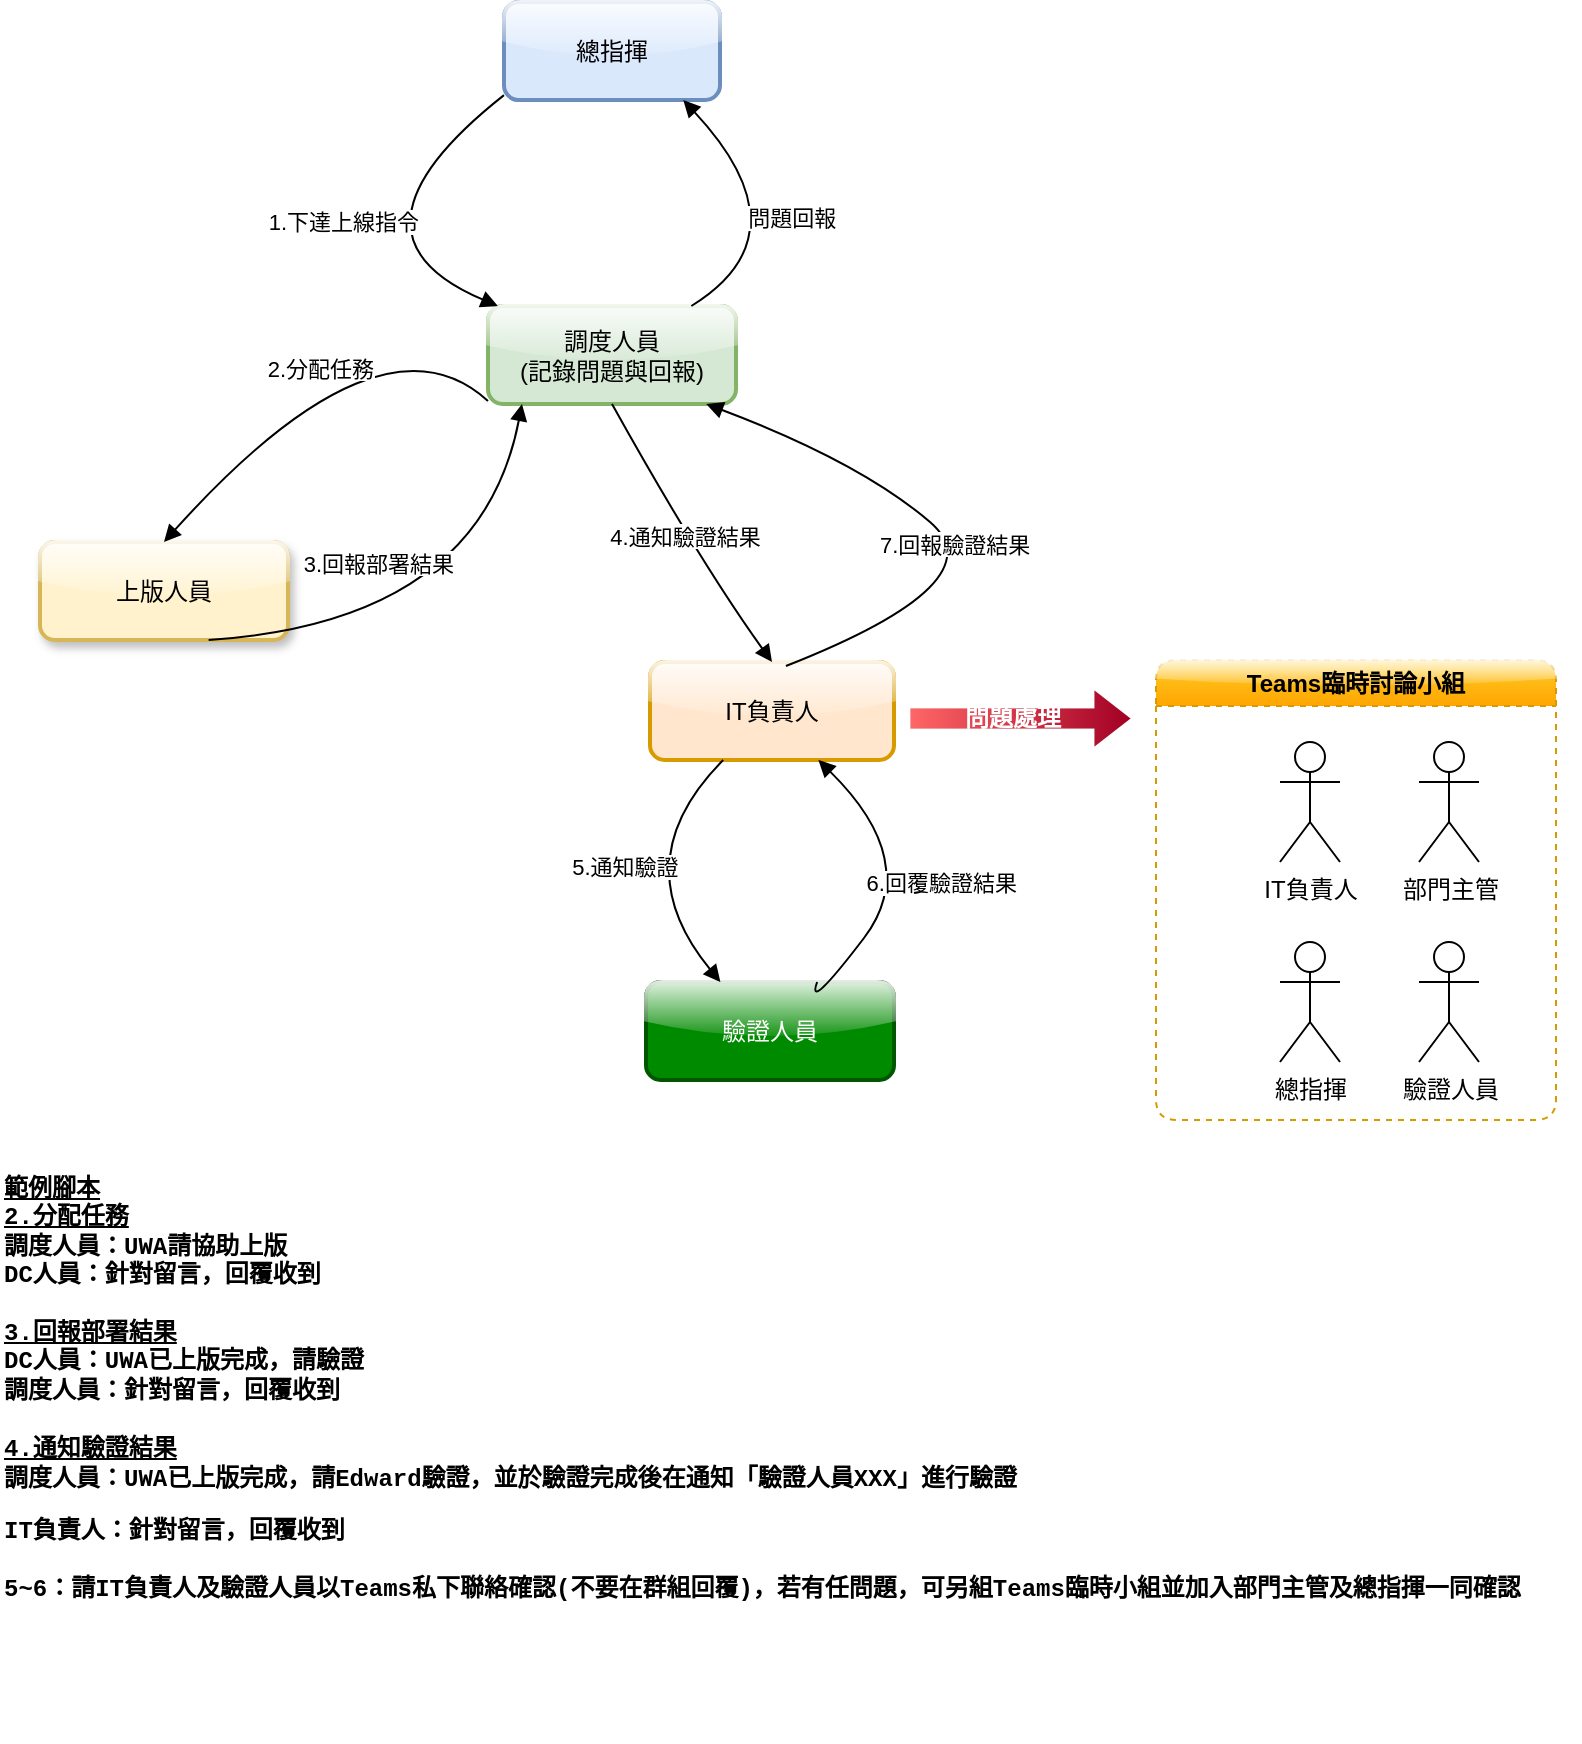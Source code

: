 <mxfile version="25.0.1">
  <diagram name="第 1 页" id="mYaYs236TvE9rineGb29">
    <mxGraphModel dx="1426" dy="797" grid="1" gridSize="10" guides="1" tooltips="1" connect="1" arrows="1" fold="1" page="1" pageScale="1" pageWidth="827" pageHeight="1169" math="0" shadow="0">
      <root>
        <mxCell id="0" />
        <mxCell id="1" parent="0" />
        <mxCell id="1P9cVo6aBzfZuQ1xgT3G-6" value="總指揮" style="whiteSpace=wrap;strokeWidth=2;fillColor=#dae8fc;strokeColor=#6c8ebf;rounded=1;glass=1;" parent="1" vertex="1">
          <mxGeometry x="262" y="40" width="108" height="49" as="geometry" />
        </mxCell>
        <mxCell id="1P9cVo6aBzfZuQ1xgT3G-7" value="調度人員&#xa;(記錄問題與回報)" style="whiteSpace=wrap;strokeWidth=2;fillColor=#d5e8d4;strokeColor=#82b366;rounded=1;glass=1;" parent="1" vertex="1">
          <mxGeometry x="254" y="192" width="124" height="49" as="geometry" />
        </mxCell>
        <mxCell id="1P9cVo6aBzfZuQ1xgT3G-8" value="上版人員" style="whiteSpace=wrap;strokeWidth=2;fillColor=#fff2cc;strokeColor=#d6b656;rounded=1;glass=1;shadow=1;" parent="1" vertex="1">
          <mxGeometry x="30" y="310" width="124" height="49" as="geometry" />
        </mxCell>
        <mxCell id="1P9cVo6aBzfZuQ1xgT3G-9" value="IT負責人" style="whiteSpace=wrap;strokeWidth=2;fillColor=#ffe6cc;strokeColor=#d79b00;rounded=1;glass=1;" parent="1" vertex="1">
          <mxGeometry x="335" y="370" width="122" height="49" as="geometry" />
        </mxCell>
        <mxCell id="1P9cVo6aBzfZuQ1xgT3G-10" value="驗證人員" style="whiteSpace=wrap;strokeWidth=2;fillColor=#008a00;strokeColor=#005700;rounded=1;glass=1;fontColor=#ffffff;" parent="1" vertex="1">
          <mxGeometry x="333" y="530" width="124" height="49" as="geometry" />
        </mxCell>
        <mxCell id="1P9cVo6aBzfZuQ1xgT3G-11" value="1.下達上線指令" style="curved=1;startArrow=none;endArrow=block;exitX=0;exitY=0.95;entryX=0.04;entryY=0;rounded=0;" parent="1" source="1P9cVo6aBzfZuQ1xgT3G-6" target="1P9cVo6aBzfZuQ1xgT3G-7" edge="1">
          <mxGeometry relative="1" as="geometry">
            <Array as="points">
              <mxPoint x="174" y="156" />
            </Array>
          </mxGeometry>
        </mxCell>
        <mxCell id="1P9cVo6aBzfZuQ1xgT3G-12" value="2.分配任務" style="curved=1;startArrow=none;endArrow=block;exitX=0;exitY=0.97;entryX=0.5;entryY=0;rounded=0;" parent="1" source="1P9cVo6aBzfZuQ1xgT3G-7" target="1P9cVo6aBzfZuQ1xgT3G-8" edge="1">
          <mxGeometry relative="1" as="geometry">
            <Array as="points">
              <mxPoint x="200" y="190" />
            </Array>
          </mxGeometry>
        </mxCell>
        <mxCell id="1P9cVo6aBzfZuQ1xgT3G-14" value="5.通知驗證" style="curved=1;startArrow=none;endArrow=block;exitX=0.3;exitY=1;entryX=0.3;entryY=0;rounded=0;" parent="1" source="1P9cVo6aBzfZuQ1xgT3G-9" target="1P9cVo6aBzfZuQ1xgT3G-10" edge="1">
          <mxGeometry relative="1" as="geometry">
            <Array as="points">
              <mxPoint x="321" y="470" />
            </Array>
          </mxGeometry>
        </mxCell>
        <mxCell id="1P9cVo6aBzfZuQ1xgT3G-15" value="6.回覆驗證結果" style="curved=1;startArrow=none;endArrow=block;exitX=0.69;exitY=0;entryX=0.69;entryY=1;rounded=0;" parent="1" source="1P9cVo6aBzfZuQ1xgT3G-10" target="1P9cVo6aBzfZuQ1xgT3G-9" edge="1">
          <mxGeometry x="0.195" y="-14" relative="1" as="geometry">
            <Array as="points">
              <mxPoint x="413" y="546" />
              <mxPoint x="471" y="470" />
            </Array>
            <mxPoint as="offset" />
          </mxGeometry>
        </mxCell>
        <mxCell id="1P9cVo6aBzfZuQ1xgT3G-16" value="4.通知驗證結果" style="curved=1;startArrow=none;endArrow=block;exitX=0.5;exitY=1;rounded=0;exitDx=0;exitDy=0;entryX=0.5;entryY=0;entryDx=0;entryDy=0;" parent="1" source="1P9cVo6aBzfZuQ1xgT3G-7" target="1P9cVo6aBzfZuQ1xgT3G-9" edge="1">
          <mxGeometry x="-0.004" relative="1" as="geometry">
            <Array as="points">
              <mxPoint x="360" y="320" />
            </Array>
            <mxPoint x="330" y="360" as="targetPoint" />
            <mxPoint as="offset" />
          </mxGeometry>
        </mxCell>
        <mxCell id="1P9cVo6aBzfZuQ1xgT3G-18" value="3.回報部署結果" style="curved=1;startArrow=none;endArrow=block;exitX=0.68;exitY=1;entryX=0.137;entryY=1;rounded=0;entryDx=0;entryDy=0;entryPerimeter=0;" parent="1" source="1P9cVo6aBzfZuQ1xgT3G-8" target="1P9cVo6aBzfZuQ1xgT3G-7" edge="1">
          <mxGeometry x="-0.293" y="33" relative="1" as="geometry">
            <Array as="points">
              <mxPoint x="250" y="350" />
            </Array>
            <mxPoint as="offset" />
          </mxGeometry>
        </mxCell>
        <mxCell id="1P9cVo6aBzfZuQ1xgT3G-19" value="7.回報驗證結果" style="curved=1;startArrow=none;endArrow=block;exitX=0.557;exitY=0.041;entryX=0.88;entryY=1;rounded=0;exitDx=0;exitDy=0;exitPerimeter=0;" parent="1" source="1P9cVo6aBzfZuQ1xgT3G-9" target="1P9cVo6aBzfZuQ1xgT3G-7" edge="1">
          <mxGeometry relative="1" as="geometry">
            <Array as="points">
              <mxPoint x="510" y="330" />
              <mxPoint x="440" y="270" />
            </Array>
          </mxGeometry>
        </mxCell>
        <mxCell id="1P9cVo6aBzfZuQ1xgT3G-20" value="問題回報" style="curved=1;startArrow=none;endArrow=block;exitX=0.82;exitY=0;entryX=0.83;entryY=1;rounded=0;" parent="1" source="1P9cVo6aBzfZuQ1xgT3G-7" target="1P9cVo6aBzfZuQ1xgT3G-6" edge="1">
          <mxGeometry relative="1" as="geometry">
            <Array as="points">
              <mxPoint x="414" y="156" />
            </Array>
          </mxGeometry>
        </mxCell>
        <mxCell id="xWWlOde3axq_9Du7qHrp-3" value="問題處理" style="shape=flexArrow;endArrow=classic;html=1;rounded=0;endWidth=18;fillColor=#a20025;strokeColor=#6F0000;gradientDirection=west;labelBackgroundColor=none;fontSize=12;fontFamily=Helvetica;fontStyle=1;textShadow=0;fillStyle=auto;gradientColor=#FF6666;fontColor=#FFFFFF;strokeWidth=0;targetPerimeterSpacing=0;" edge="1" parent="1">
          <mxGeometry x="-0.073" width="50" height="50" relative="1" as="geometry">
            <mxPoint x="465" y="398" as="sourcePoint" />
            <mxPoint x="575" y="398" as="targetPoint" />
            <mxPoint as="offset" />
          </mxGeometry>
        </mxCell>
        <mxCell id="xWWlOde3axq_9Du7qHrp-5" value="IT負責人" style="shape=umlActor;verticalLabelPosition=bottom;verticalAlign=top;html=1;outlineConnect=0;" vertex="1" parent="1">
          <mxGeometry x="650" y="410" width="30" height="60" as="geometry" />
        </mxCell>
        <mxCell id="xWWlOde3axq_9Du7qHrp-6" value="部門主管" style="shape=umlActor;verticalLabelPosition=bottom;verticalAlign=top;html=1;outlineConnect=0;" vertex="1" parent="1">
          <mxGeometry x="719.5" y="410" width="30" height="60" as="geometry" />
        </mxCell>
        <mxCell id="xWWlOde3axq_9Du7qHrp-7" value="總指揮" style="shape=umlActor;verticalLabelPosition=bottom;verticalAlign=top;html=1;outlineConnect=0;" vertex="1" parent="1">
          <mxGeometry x="650" y="510" width="30" height="60" as="geometry" />
        </mxCell>
        <mxCell id="xWWlOde3axq_9Du7qHrp-8" value="驗證人員" style="shape=umlActor;verticalLabelPosition=bottom;verticalAlign=top;html=1;outlineConnect=0;" vertex="1" parent="1">
          <mxGeometry x="719.5" y="510" width="30" height="60" as="geometry" />
        </mxCell>
        <mxCell id="xWWlOde3axq_9Du7qHrp-9" value="Teams臨時討論小組" style="swimlane;whiteSpace=wrap;html=1;startSize=23;fillColor=#ffcd28;strokeColor=#d79b00;swimlaneFillColor=none;gradientColor=#ffa500;rounded=1;shadow=0;glass=1;dashed=1;" vertex="1" parent="1">
          <mxGeometry x="588" y="369" width="200" height="230" as="geometry" />
        </mxCell>
        <mxCell id="xWWlOde3axq_9Du7qHrp-11" value="&lt;div&gt;&lt;span&gt;&lt;u&gt;範例腳本&lt;/u&gt;&lt;/span&gt;&lt;/div&gt;&lt;div&gt;&lt;span&gt;&lt;u&gt;2.分配任務&lt;/u&gt;&lt;/span&gt;&lt;/div&gt;調度人員：UWA請協助上版&lt;div&gt;DC人員：&lt;span style=&quot;background-color: initial;&quot;&gt;針對留言，回覆收到&lt;/span&gt;&lt;/div&gt;&lt;div&gt;&lt;br&gt;&lt;/div&gt;&lt;div&gt;&lt;span&gt;&lt;u&gt;3.回報部署結果&lt;/u&gt;&lt;/span&gt;&lt;/div&gt;&lt;div&gt;DC人員：UWA已上版完成，請驗證&lt;/div&gt;&lt;div&gt;調度人員：針對留言，回覆收到&lt;/div&gt;&lt;div&gt;&lt;br&gt;&lt;/div&gt;&lt;div&gt;&lt;div&gt;&lt;span&gt;&lt;u&gt;4.通知驗證結果&lt;/u&gt;&lt;/span&gt;&lt;/div&gt;&lt;div&gt;調度人員：UWA已上版完成，請Edward驗證，並於驗證完成後在通知&lt;span style=&quot;font-family: 新細明體, serif; background-color: initial;&quot;&gt;「&lt;/span&gt;&lt;span style=&quot;background-color: initial;&quot;&gt;驗證人員XXX&lt;/span&gt;&lt;span style=&quot;background-color: initial; font-family: 新細明體, serif;&quot;&gt;」進行驗證&lt;/span&gt;&lt;/div&gt;&lt;p class=&quot;MsoNormal&quot;&gt;&lt;span lang=&quot;EN-US&quot;&gt;&lt;/span&gt;&lt;/p&gt;&lt;div&gt;&lt;span style=&quot;background-color: initial;&quot;&gt;IT負責人：針對留言，回覆收到&lt;/span&gt;&lt;/div&gt;&lt;/div&gt;&lt;div&gt;&lt;span style=&quot;background-color: initial;&quot;&gt;&lt;br&gt;&lt;/span&gt;&lt;/div&gt;&lt;div&gt;&lt;span style=&quot;background-color: initial;&quot;&gt;5~6：請IT負責人及驗證人員以Teams私下聯絡確認(不要在群組回覆)，若有任問題，可另組Teams臨時小組並加入部門主管及總指揮一同確認&lt;/span&gt;&lt;/div&gt;" style="text;html=1;align=left;verticalAlign=top;whiteSpace=wrap;rounded=0;fontColor=#000000;fontFamily=Courier New;fontStyle=1" vertex="1" parent="1">
          <mxGeometry x="10" y="620" width="790" height="290" as="geometry" />
        </mxCell>
      </root>
    </mxGraphModel>
  </diagram>
</mxfile>
